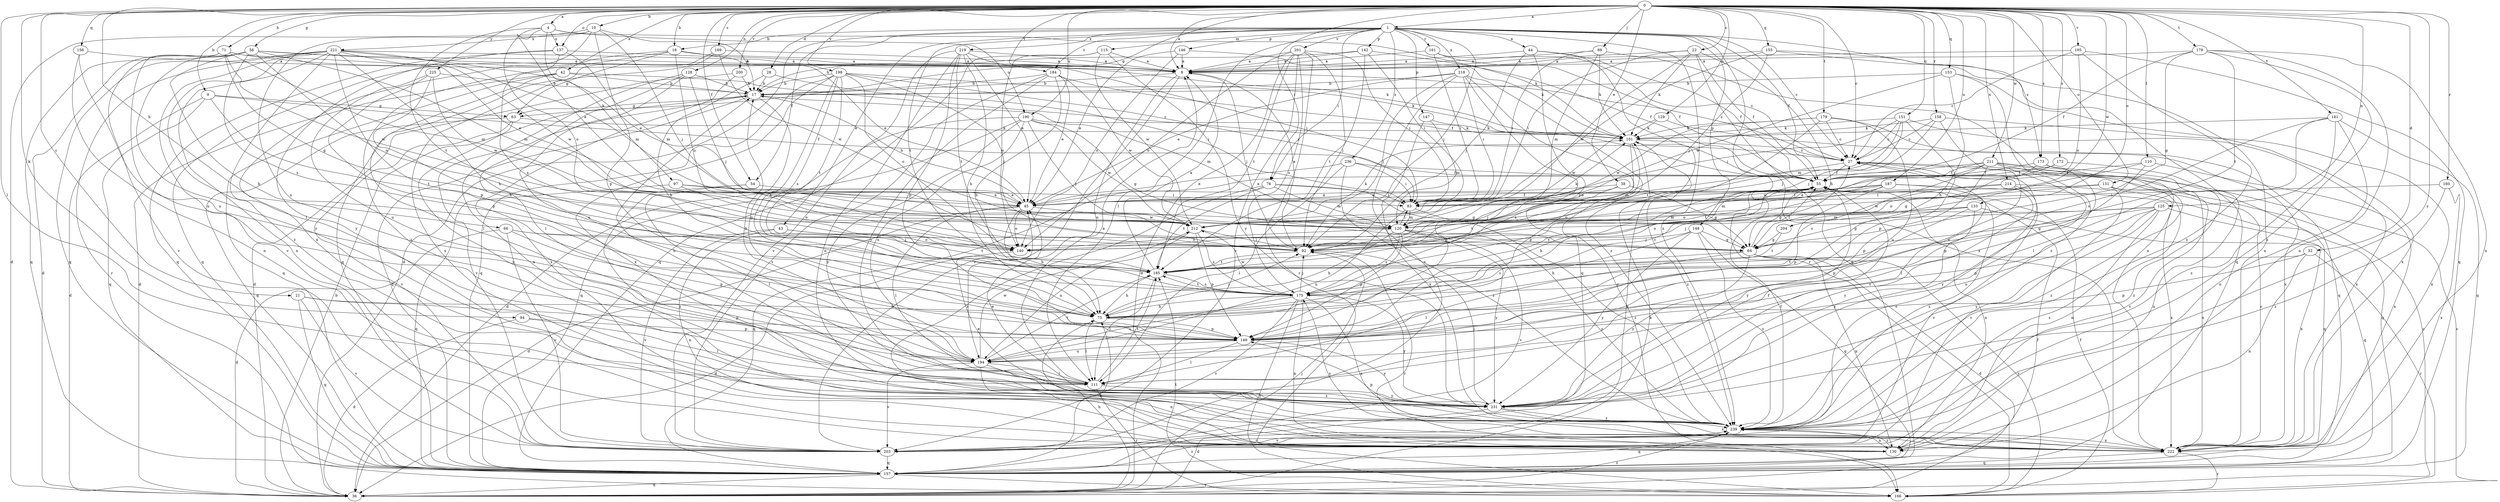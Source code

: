 strict digraph  {
0;
1;
4;
8;
9;
10;
16;
17;
21;
22;
27;
28;
32;
36;
38;
42;
43;
44;
45;
54;
55;
56;
63;
64;
66;
71;
75;
76;
83;
89;
92;
94;
97;
101;
110;
111;
115;
120;
125;
128;
129;
130;
131;
133;
137;
140;
142;
146;
147;
148;
149;
151;
153;
155;
156;
157;
158;
160;
161;
166;
169;
172;
173;
175;
178;
179;
181;
184;
185;
187;
190;
194;
195;
198;
200;
201;
203;
204;
211;
212;
214;
218;
219;
221;
222;
225;
231;
236;
239;
0 -> 1  [label=a];
0 -> 4  [label=a];
0 -> 8  [label=a];
0 -> 9  [label=b];
0 -> 10  [label=b];
0 -> 16  [label=b];
0 -> 21  [label=c];
0 -> 22  [label=c];
0 -> 27  [label=c];
0 -> 28  [label=d];
0 -> 32  [label=d];
0 -> 38  [label=e];
0 -> 42  [label=e];
0 -> 54  [label=f];
0 -> 56  [label=g];
0 -> 63  [label=g];
0 -> 66  [label=h];
0 -> 71  [label=h];
0 -> 76  [label=i];
0 -> 89  [label=j];
0 -> 94  [label=k];
0 -> 110  [label=l];
0 -> 111  [label=l];
0 -> 125  [label=n];
0 -> 128  [label=n];
0 -> 129  [label=n];
0 -> 131  [label=o];
0 -> 133  [label=o];
0 -> 137  [label=o];
0 -> 151  [label=q];
0 -> 153  [label=q];
0 -> 155  [label=q];
0 -> 156  [label=q];
0 -> 158  [label=r];
0 -> 160  [label=r];
0 -> 169  [label=s];
0 -> 172  [label=s];
0 -> 173  [label=s];
0 -> 178  [label=t];
0 -> 179  [label=t];
0 -> 181  [label=t];
0 -> 184  [label=t];
0 -> 187  [label=u];
0 -> 190  [label=u];
0 -> 195  [label=v];
0 -> 198  [label=v];
0 -> 200  [label=v];
0 -> 204  [label=w];
0 -> 211  [label=w];
0 -> 214  [label=x];
0 -> 225  [label=y];
0 -> 231  [label=y];
1 -> 16  [label=b];
1 -> 27  [label=c];
1 -> 36  [label=d];
1 -> 43  [label=e];
1 -> 44  [label=e];
1 -> 54  [label=f];
1 -> 55  [label=f];
1 -> 76  [label=i];
1 -> 92  [label=j];
1 -> 111  [label=l];
1 -> 115  [label=m];
1 -> 142  [label=p];
1 -> 146  [label=p];
1 -> 147  [label=p];
1 -> 148  [label=p];
1 -> 161  [label=r];
1 -> 166  [label=r];
1 -> 173  [label=s];
1 -> 184  [label=t];
1 -> 185  [label=t];
1 -> 201  [label=v];
1 -> 218  [label=x];
1 -> 219  [label=x];
1 -> 236  [label=z];
1 -> 239  [label=z];
4 -> 45  [label=e];
4 -> 97  [label=k];
4 -> 101  [label=k];
4 -> 137  [label=o];
4 -> 140  [label=o];
4 -> 185  [label=t];
4 -> 190  [label=u];
8 -> 17  [label=b];
8 -> 27  [label=c];
8 -> 92  [label=j];
8 -> 194  [label=u];
8 -> 203  [label=v];
9 -> 36  [label=d];
9 -> 55  [label=f];
9 -> 63  [label=g];
9 -> 157  [label=q];
9 -> 185  [label=t];
10 -> 17  [label=b];
10 -> 36  [label=d];
10 -> 92  [label=j];
10 -> 130  [label=n];
10 -> 149  [label=p];
10 -> 194  [label=u];
10 -> 221  [label=x];
16 -> 8  [label=a];
16 -> 45  [label=e];
16 -> 63  [label=g];
16 -> 140  [label=o];
16 -> 157  [label=q];
16 -> 239  [label=z];
17 -> 63  [label=g];
17 -> 120  [label=m];
17 -> 149  [label=p];
17 -> 157  [label=q];
17 -> 203  [label=v];
21 -> 75  [label=h];
21 -> 149  [label=p];
21 -> 157  [label=q];
21 -> 203  [label=v];
22 -> 8  [label=a];
22 -> 55  [label=f];
22 -> 75  [label=h];
22 -> 83  [label=i];
22 -> 101  [label=k];
22 -> 157  [label=q];
22 -> 212  [label=w];
27 -> 55  [label=f];
27 -> 120  [label=m];
28 -> 17  [label=b];
28 -> 75  [label=h];
28 -> 83  [label=i];
32 -> 130  [label=n];
32 -> 149  [label=p];
32 -> 166  [label=r];
32 -> 185  [label=t];
36 -> 17  [label=b];
36 -> 27  [label=c];
36 -> 55  [label=f];
36 -> 75  [label=h];
36 -> 92  [label=j];
36 -> 101  [label=k];
36 -> 239  [label=z];
38 -> 45  [label=e];
38 -> 64  [label=g];
38 -> 92  [label=j];
38 -> 185  [label=t];
42 -> 17  [label=b];
42 -> 27  [label=c];
42 -> 36  [label=d];
42 -> 111  [label=l];
42 -> 157  [label=q];
43 -> 130  [label=n];
43 -> 140  [label=o];
43 -> 185  [label=t];
43 -> 203  [label=v];
44 -> 8  [label=a];
44 -> 55  [label=f];
44 -> 92  [label=j];
44 -> 149  [label=p];
44 -> 222  [label=x];
45 -> 17  [label=b];
45 -> 36  [label=d];
45 -> 55  [label=f];
45 -> 75  [label=h];
45 -> 111  [label=l];
45 -> 140  [label=o];
45 -> 212  [label=w];
54 -> 45  [label=e];
54 -> 111  [label=l];
54 -> 239  [label=z];
55 -> 45  [label=e];
55 -> 64  [label=g];
55 -> 75  [label=h];
55 -> 83  [label=i];
55 -> 130  [label=n];
55 -> 140  [label=o];
55 -> 231  [label=y];
56 -> 8  [label=a];
56 -> 36  [label=d];
56 -> 75  [label=h];
56 -> 101  [label=k];
56 -> 120  [label=m];
56 -> 140  [label=o];
56 -> 175  [label=s];
56 -> 203  [label=v];
56 -> 231  [label=y];
63 -> 101  [label=k];
63 -> 157  [label=q];
63 -> 203  [label=v];
63 -> 231  [label=y];
64 -> 36  [label=d];
64 -> 55  [label=f];
64 -> 111  [label=l];
64 -> 130  [label=n];
64 -> 166  [label=r];
64 -> 175  [label=s];
64 -> 231  [label=y];
66 -> 36  [label=d];
66 -> 64  [label=g];
66 -> 92  [label=j];
66 -> 149  [label=p];
66 -> 203  [label=v];
71 -> 8  [label=a];
71 -> 45  [label=e];
71 -> 64  [label=g];
71 -> 120  [label=m];
71 -> 157  [label=q];
71 -> 194  [label=u];
71 -> 212  [label=w];
75 -> 27  [label=c];
75 -> 92  [label=j];
75 -> 111  [label=l];
75 -> 149  [label=p];
76 -> 64  [label=g];
76 -> 83  [label=i];
76 -> 120  [label=m];
76 -> 157  [label=q];
76 -> 185  [label=t];
76 -> 239  [label=z];
83 -> 120  [label=m];
83 -> 194  [label=u];
83 -> 239  [label=z];
89 -> 8  [label=a];
89 -> 83  [label=i];
89 -> 101  [label=k];
89 -> 120  [label=m];
89 -> 222  [label=x];
92 -> 8  [label=a];
92 -> 166  [label=r];
92 -> 185  [label=t];
94 -> 36  [label=d];
94 -> 111  [label=l];
94 -> 149  [label=p];
97 -> 45  [label=e];
97 -> 83  [label=i];
97 -> 140  [label=o];
97 -> 157  [label=q];
101 -> 27  [label=c];
101 -> 149  [label=p];
101 -> 175  [label=s];
101 -> 239  [label=z];
110 -> 55  [label=f];
110 -> 140  [label=o];
110 -> 149  [label=p];
110 -> 222  [label=x];
111 -> 8  [label=a];
111 -> 166  [label=r];
111 -> 185  [label=t];
111 -> 231  [label=y];
115 -> 8  [label=a];
115 -> 140  [label=o];
115 -> 157  [label=q];
115 -> 212  [label=w];
115 -> 231  [label=y];
120 -> 75  [label=h];
120 -> 83  [label=i];
120 -> 101  [label=k];
120 -> 140  [label=o];
120 -> 149  [label=p];
120 -> 175  [label=s];
120 -> 203  [label=v];
120 -> 231  [label=y];
120 -> 239  [label=z];
125 -> 64  [label=g];
125 -> 92  [label=j];
125 -> 120  [label=m];
125 -> 149  [label=p];
125 -> 194  [label=u];
125 -> 222  [label=x];
125 -> 231  [label=y];
125 -> 239  [label=z];
128 -> 17  [label=b];
128 -> 92  [label=j];
128 -> 111  [label=l];
128 -> 194  [label=u];
128 -> 222  [label=x];
129 -> 101  [label=k];
129 -> 212  [label=w];
129 -> 222  [label=x];
130 -> 45  [label=e];
130 -> 239  [label=z];
131 -> 45  [label=e];
131 -> 130  [label=n];
131 -> 203  [label=v];
131 -> 212  [label=w];
131 -> 222  [label=x];
133 -> 64  [label=g];
133 -> 120  [label=m];
133 -> 140  [label=o];
133 -> 149  [label=p];
133 -> 157  [label=q];
133 -> 231  [label=y];
137 -> 8  [label=a];
137 -> 120  [label=m];
137 -> 157  [label=q];
137 -> 175  [label=s];
137 -> 231  [label=y];
140 -> 36  [label=d];
142 -> 8  [label=a];
142 -> 17  [label=b];
142 -> 55  [label=f];
142 -> 83  [label=i];
142 -> 185  [label=t];
146 -> 8  [label=a];
146 -> 45  [label=e];
146 -> 101  [label=k];
146 -> 140  [label=o];
147 -> 101  [label=k];
147 -> 120  [label=m];
147 -> 222  [label=x];
148 -> 64  [label=g];
148 -> 75  [label=h];
148 -> 92  [label=j];
148 -> 157  [label=q];
148 -> 231  [label=y];
148 -> 239  [label=z];
149 -> 111  [label=l];
149 -> 194  [label=u];
149 -> 231  [label=y];
151 -> 27  [label=c];
151 -> 83  [label=i];
151 -> 92  [label=j];
151 -> 101  [label=k];
151 -> 120  [label=m];
151 -> 149  [label=p];
151 -> 222  [label=x];
153 -> 17  [label=b];
153 -> 75  [label=h];
153 -> 212  [label=w];
153 -> 222  [label=x];
153 -> 239  [label=z];
155 -> 8  [label=a];
155 -> 83  [label=i];
155 -> 92  [label=j];
155 -> 157  [label=q];
155 -> 222  [label=x];
156 -> 8  [label=a];
156 -> 130  [label=n];
156 -> 194  [label=u];
157 -> 36  [label=d];
157 -> 75  [label=h];
157 -> 101  [label=k];
157 -> 166  [label=r];
157 -> 239  [label=z];
158 -> 27  [label=c];
158 -> 92  [label=j];
158 -> 101  [label=k];
158 -> 194  [label=u];
158 -> 222  [label=x];
160 -> 83  [label=i];
160 -> 222  [label=x];
160 -> 239  [label=z];
161 -> 8  [label=a];
161 -> 27  [label=c];
161 -> 55  [label=f];
161 -> 83  [label=i];
166 -> 27  [label=c];
166 -> 55  [label=f];
166 -> 185  [label=t];
169 -> 8  [label=a];
169 -> 157  [label=q];
169 -> 212  [label=w];
169 -> 222  [label=x];
172 -> 55  [label=f];
172 -> 212  [label=w];
172 -> 239  [label=z];
173 -> 55  [label=f];
173 -> 64  [label=g];
173 -> 111  [label=l];
173 -> 130  [label=n];
175 -> 75  [label=h];
175 -> 92  [label=j];
175 -> 130  [label=n];
175 -> 166  [label=r];
175 -> 185  [label=t];
175 -> 194  [label=u];
175 -> 203  [label=v];
175 -> 212  [label=w];
175 -> 222  [label=x];
175 -> 231  [label=y];
178 -> 8  [label=a];
178 -> 55  [label=f];
178 -> 64  [label=g];
178 -> 130  [label=n];
178 -> 185  [label=t];
178 -> 222  [label=x];
178 -> 239  [label=z];
179 -> 27  [label=c];
179 -> 101  [label=k];
179 -> 157  [label=q];
179 -> 185  [label=t];
179 -> 194  [label=u];
179 -> 212  [label=w];
181 -> 101  [label=k];
181 -> 111  [label=l];
181 -> 130  [label=n];
181 -> 157  [label=q];
181 -> 175  [label=s];
181 -> 239  [label=z];
184 -> 17  [label=b];
184 -> 45  [label=e];
184 -> 55  [label=f];
184 -> 75  [label=h];
184 -> 203  [label=v];
184 -> 212  [label=w];
184 -> 231  [label=y];
185 -> 8  [label=a];
185 -> 75  [label=h];
185 -> 111  [label=l];
185 -> 175  [label=s];
187 -> 45  [label=e];
187 -> 83  [label=i];
187 -> 120  [label=m];
187 -> 149  [label=p];
187 -> 157  [label=q];
187 -> 175  [label=s];
187 -> 239  [label=z];
190 -> 36  [label=d];
190 -> 64  [label=g];
190 -> 92  [label=j];
190 -> 101  [label=k];
190 -> 157  [label=q];
190 -> 194  [label=u];
190 -> 212  [label=w];
190 -> 231  [label=y];
194 -> 17  [label=b];
194 -> 111  [label=l];
194 -> 130  [label=n];
194 -> 185  [label=t];
194 -> 203  [label=v];
194 -> 212  [label=w];
194 -> 239  [label=z];
195 -> 8  [label=a];
195 -> 27  [label=c];
195 -> 140  [label=o];
195 -> 157  [label=q];
195 -> 239  [label=z];
198 -> 17  [label=b];
198 -> 75  [label=h];
198 -> 83  [label=i];
198 -> 92  [label=j];
198 -> 101  [label=k];
198 -> 140  [label=o];
198 -> 157  [label=q];
198 -> 175  [label=s];
198 -> 185  [label=t];
198 -> 222  [label=x];
200 -> 17  [label=b];
200 -> 36  [label=d];
200 -> 222  [label=x];
201 -> 8  [label=a];
201 -> 36  [label=d];
201 -> 83  [label=i];
201 -> 92  [label=j];
201 -> 140  [label=o];
201 -> 166  [label=r];
201 -> 175  [label=s];
201 -> 185  [label=t];
201 -> 203  [label=v];
203 -> 27  [label=c];
203 -> 157  [label=q];
203 -> 239  [label=z];
204 -> 64  [label=g];
204 -> 185  [label=t];
211 -> 45  [label=e];
211 -> 55  [label=f];
211 -> 149  [label=p];
211 -> 157  [label=q];
211 -> 175  [label=s];
211 -> 185  [label=t];
211 -> 203  [label=v];
211 -> 231  [label=y];
211 -> 239  [label=z];
212 -> 92  [label=j];
212 -> 101  [label=k];
212 -> 149  [label=p];
212 -> 175  [label=s];
212 -> 194  [label=u];
214 -> 83  [label=i];
214 -> 140  [label=o];
214 -> 203  [label=v];
214 -> 222  [label=x];
214 -> 231  [label=y];
218 -> 17  [label=b];
218 -> 45  [label=e];
218 -> 83  [label=i];
218 -> 92  [label=j];
218 -> 157  [label=q];
218 -> 166  [label=r];
218 -> 203  [label=v];
218 -> 239  [label=z];
219 -> 8  [label=a];
219 -> 45  [label=e];
219 -> 75  [label=h];
219 -> 83  [label=i];
219 -> 130  [label=n];
219 -> 149  [label=p];
219 -> 185  [label=t];
219 -> 203  [label=v];
221 -> 8  [label=a];
221 -> 45  [label=e];
221 -> 75  [label=h];
221 -> 111  [label=l];
221 -> 120  [label=m];
221 -> 130  [label=n];
221 -> 149  [label=p];
221 -> 157  [label=q];
221 -> 166  [label=r];
221 -> 203  [label=v];
221 -> 212  [label=w];
221 -> 239  [label=z];
222 -> 27  [label=c];
222 -> 157  [label=q];
222 -> 166  [label=r];
222 -> 175  [label=s];
225 -> 17  [label=b];
225 -> 75  [label=h];
225 -> 149  [label=p];
225 -> 194  [label=u];
225 -> 212  [label=w];
231 -> 17  [label=b];
231 -> 27  [label=c];
231 -> 36  [label=d];
231 -> 45  [label=e];
231 -> 55  [label=f];
231 -> 92  [label=j];
231 -> 222  [label=x];
231 -> 239  [label=z];
236 -> 45  [label=e];
236 -> 55  [label=f];
236 -> 83  [label=i];
236 -> 111  [label=l];
236 -> 239  [label=z];
239 -> 55  [label=f];
239 -> 130  [label=n];
239 -> 149  [label=p];
239 -> 157  [label=q];
239 -> 203  [label=v];
239 -> 222  [label=x];
}
